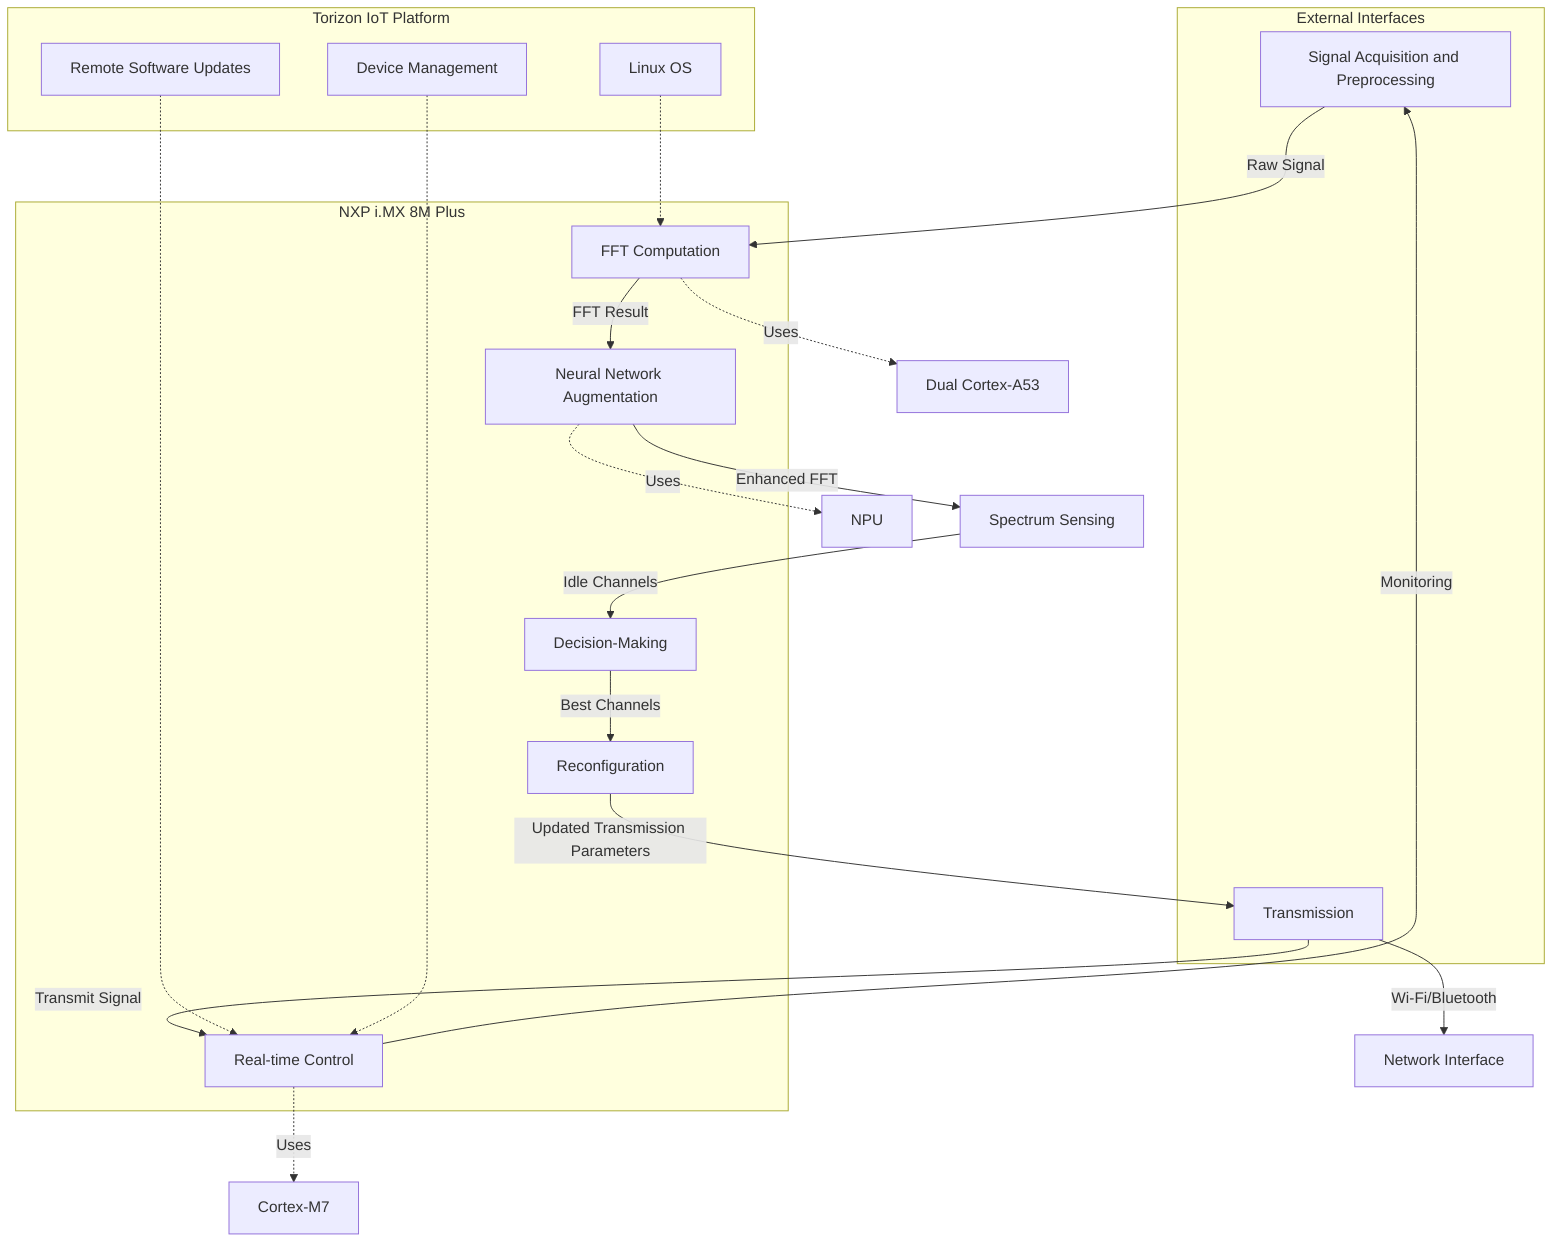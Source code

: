 graph TD
    A[Signal Acquisition and Preprocessing] -->|Raw Signal| B[FFT Computation]
    B -->|FFT Result| C[Neural Network Augmentation]
    C -->|Enhanced FFT| D[Spectrum Sensing]
    D -->|Idle Channels| E[Decision-Making]
    E -->|Best Channels| F[Reconfiguration]
    F -->|Updated Transmission Parameters| G[Transmission]
    G -->|Transmit Signal| H[Real-time Control]
    H -->|Monitoring| A
    subgraph "NXP i.MX 8M Plus"
        B
        C
        E
        F
        H
    end
    subgraph "External Interfaces"
        A
        G
    end
    B[FFT Computation] -.->|Uses| B1[Dual Cortex-A53]
    C[Neural Network Augmentation] -.->|Uses| C1[NPU]
    H[Real-time Control] -.->|Uses| H1[Cortex-M7]
    G -->|Wi-Fi/Bluetooth| I[Network Interface]
    subgraph "Torizon IoT Platform"
        M[Linux OS]
        N[Remote Software Updates]
        O[Device Management]
    end
    M -.-> B
    N -.-> H
    O -.-> H